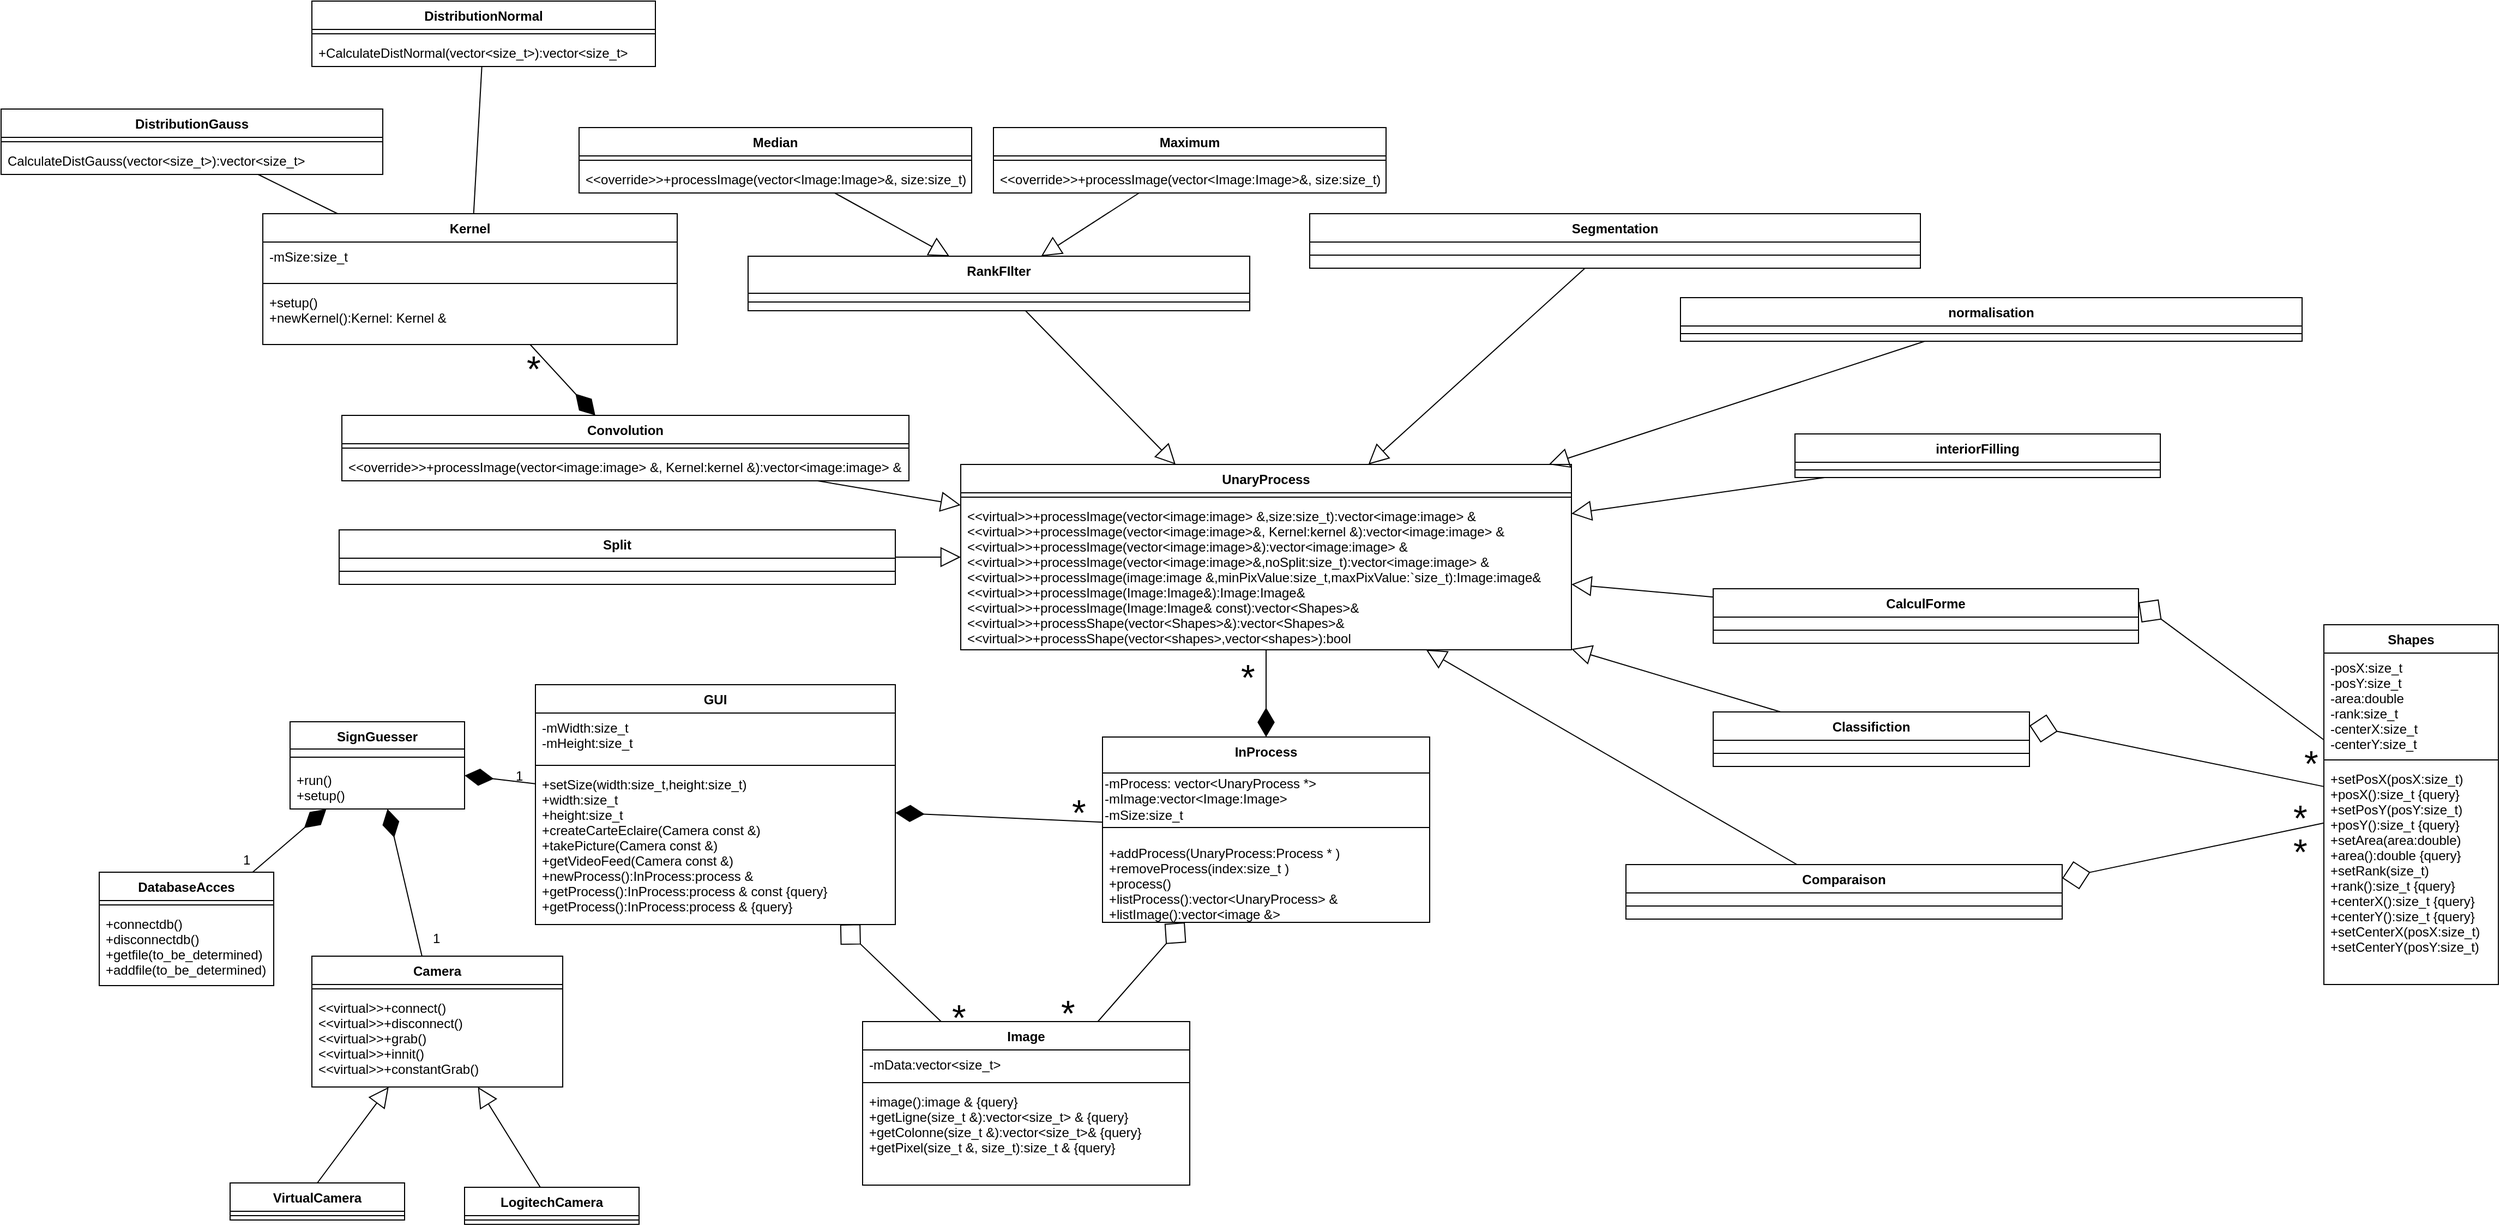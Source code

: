 <mxfile version="11.3.0" type="device" pages="1"><diagram id="PDiZhnMwtKH1z3-ArNgQ" name="Page-1"><mxGraphModel dx="1790" dy="1845" grid="1" gridSize="10" guides="1" tooltips="1" connect="1" arrows="1" fold="1" page="0" pageScale="1" pageWidth="850" pageHeight="1100" math="0" shadow="0"><root><mxCell id="0"/><mxCell id="1" parent="0"/><mxCell id="jT6UK49fK-MPnu4gzo5e-1" value="Camera" style="swimlane;fontStyle=1;align=center;verticalAlign=top;childLayout=stackLayout;horizontal=1;startSize=26;horizontalStack=0;resizeParent=1;resizeParentMax=0;resizeLast=0;collapsible=1;marginBottom=0;" parent="1" vertex="1"><mxGeometry x="285" y="493" width="230" height="120" as="geometry"/></mxCell><mxCell id="jT6UK49fK-MPnu4gzo5e-3" value="" style="line;strokeWidth=1;fillColor=none;align=left;verticalAlign=middle;spacingTop=-1;spacingLeft=3;spacingRight=3;rotatable=0;labelPosition=right;points=[];portConstraint=eastwest;" parent="jT6UK49fK-MPnu4gzo5e-1" vertex="1"><mxGeometry y="26" width="230" height="8" as="geometry"/></mxCell><mxCell id="jT6UK49fK-MPnu4gzo5e-4" value="&lt;&lt;virtual&gt;&gt;+connect()&#10;&lt;&lt;virtual&gt;&gt;+disconnect()&#10;&lt;&lt;virtual&gt;&gt;+grab()&#10;&lt;&lt;virtual&gt;&gt;+innit()&#10;&lt;&lt;virtual&gt;&gt;+constantGrab()" style="text;strokeColor=none;fillColor=none;align=left;verticalAlign=top;spacingLeft=4;spacingRight=4;overflow=hidden;rotatable=0;points=[[0,0.5],[1,0.5]];portConstraint=eastwest;" parent="jT6UK49fK-MPnu4gzo5e-1" vertex="1"><mxGeometry y="34" width="230" height="86" as="geometry"/></mxCell><mxCell id="jT6UK49fK-MPnu4gzo5e-17" value="LogitechCamera" style="swimlane;fontStyle=1;align=center;verticalAlign=top;childLayout=stackLayout;horizontal=1;startSize=26;horizontalStack=0;resizeParent=1;resizeParentMax=0;resizeLast=0;collapsible=1;marginBottom=0;" parent="1" vertex="1"><mxGeometry x="425" y="705" width="160" height="34" as="geometry"/></mxCell><mxCell id="jT6UK49fK-MPnu4gzo5e-19" value="" style="line;strokeWidth=1;fillColor=none;align=left;verticalAlign=middle;spacingTop=-1;spacingLeft=3;spacingRight=3;rotatable=0;labelPosition=right;points=[];portConstraint=eastwest;" parent="jT6UK49fK-MPnu4gzo5e-17" vertex="1"><mxGeometry y="26" width="160" height="8" as="geometry"/></mxCell><mxCell id="jT6UK49fK-MPnu4gzo5e-21" value="VirtualCamera" style="swimlane;fontStyle=1;align=center;verticalAlign=top;childLayout=stackLayout;horizontal=1;startSize=26;horizontalStack=0;resizeParent=1;resizeParentMax=0;resizeLast=0;collapsible=1;marginBottom=0;" parent="1" vertex="1"><mxGeometry x="210" y="701" width="160" height="34" as="geometry"/></mxCell><mxCell id="jT6UK49fK-MPnu4gzo5e-23" value="" style="line;strokeWidth=1;fillColor=none;align=left;verticalAlign=middle;spacingTop=-1;spacingLeft=3;spacingRight=3;rotatable=0;labelPosition=right;points=[];portConstraint=eastwest;" parent="jT6UK49fK-MPnu4gzo5e-21" vertex="1"><mxGeometry y="26" width="160" height="8" as="geometry"/></mxCell><mxCell id="jT6UK49fK-MPnu4gzo5e-25" value="" style="endArrow=block;endSize=16;endFill=0;html=1;exitX=0.5;exitY=0;exitDx=0;exitDy=0;" parent="1" source="jT6UK49fK-MPnu4gzo5e-21" target="jT6UK49fK-MPnu4gzo5e-1" edge="1"><mxGeometry x="-0.48" y="35" width="160" relative="1" as="geometry"><mxPoint x="430" y="836" as="sourcePoint"/><mxPoint x="590" y="836" as="targetPoint"/><mxPoint as="offset"/></mxGeometry></mxCell><mxCell id="jT6UK49fK-MPnu4gzo5e-26" value="" style="endArrow=block;endSize=16;endFill=0;html=1;" parent="1" source="jT6UK49fK-MPnu4gzo5e-17" target="jT6UK49fK-MPnu4gzo5e-1" edge="1"><mxGeometry x="-0.48" y="35" width="160" relative="1" as="geometry"><mxPoint x="730" y="700" as="sourcePoint"/><mxPoint x="788" y="636" as="targetPoint"/><mxPoint as="offset"/></mxGeometry></mxCell><mxCell id="jT6UK49fK-MPnu4gzo5e-27" value="UnaryProcess" style="swimlane;fontStyle=1;align=center;verticalAlign=top;childLayout=stackLayout;horizontal=1;startSize=26;horizontalStack=0;resizeParent=1;resizeParentMax=0;resizeLast=0;collapsible=1;marginBottom=0;" parent="1" vertex="1"><mxGeometry x="880" y="42" width="560" height="170" as="geometry"/></mxCell><mxCell id="jT6UK49fK-MPnu4gzo5e-29" value="" style="line;strokeWidth=1;fillColor=none;align=left;verticalAlign=middle;spacingTop=-1;spacingLeft=3;spacingRight=3;rotatable=0;labelPosition=right;points=[];portConstraint=eastwest;" parent="jT6UK49fK-MPnu4gzo5e-27" vertex="1"><mxGeometry y="26" width="560" height="8" as="geometry"/></mxCell><mxCell id="jT6UK49fK-MPnu4gzo5e-30" value="&lt;&lt;virtual&gt;&gt;+processImage(vector&lt;image:image&gt; &amp;,size:size_t):vector&lt;image:image&gt; &amp;&#10;&lt;&lt;virtual&gt;&gt;+processImage(vector&lt;image:image&gt;&amp;, Kernel:kernel &amp;):vector&lt;image:image&gt; &amp;&#10;&lt;&lt;virtual&gt;&gt;+processImage(vector&lt;image:image&gt;&amp;):vector&lt;image:image&gt; &amp;&#10;&lt;&lt;virtual&gt;&gt;+processImage(vector&lt;image:image&gt;&amp;,noSplit:size_t):vector&lt;image:image&gt; &amp;&#10;&lt;&lt;virtual&gt;&gt;+processImage(image:image &amp;,minPixValue:size_t,maxPixValue:`size_t):Image:image&amp;&#10;&lt;&lt;virtual&gt;&gt;+processImage(Image:Image&amp;):Image:Image&amp;&#10;&lt;&lt;virtual&gt;&gt;+processImage(Image:Image&amp; const):vector&lt;Shapes&gt;&amp;&#10;&lt;&lt;virtual&gt;&gt;+processShape(vector&lt;Shapes&gt;&amp;):vector&lt;Shapes&gt;&amp;&#10;&lt;&lt;virtual&gt;&gt;+processShape(vector&lt;shapes&gt;,vector&lt;shapes&gt;):bool" style="text;strokeColor=none;fillColor=none;align=left;verticalAlign=top;spacingLeft=4;spacingRight=4;overflow=hidden;rotatable=0;points=[[0,0.5],[1,0.5]];portConstraint=eastwest;" parent="jT6UK49fK-MPnu4gzo5e-27" vertex="1"><mxGeometry y="34" width="560" height="136" as="geometry"/></mxCell><mxCell id="jT6UK49fK-MPnu4gzo5e-39" value="Segmentation" style="swimlane;fontStyle=1;align=center;verticalAlign=top;childLayout=stackLayout;horizontal=1;startSize=26;horizontalStack=0;resizeParent=1;resizeParentMax=0;resizeLast=0;collapsible=1;marginBottom=0;" parent="1" vertex="1"><mxGeometry x="1200" y="-188" width="560" height="50" as="geometry"/></mxCell><mxCell id="jT6UK49fK-MPnu4gzo5e-41" value="" style="line;strokeWidth=1;fillColor=none;align=left;verticalAlign=middle;spacingTop=-1;spacingLeft=3;spacingRight=3;rotatable=0;labelPosition=right;points=[];portConstraint=eastwest;" parent="jT6UK49fK-MPnu4gzo5e-39" vertex="1"><mxGeometry y="26" width="560" height="24" as="geometry"/></mxCell><mxCell id="jT6UK49fK-MPnu4gzo5e-43" value="" style="endArrow=block;endSize=16;endFill=0;html=1;" parent="1" source="ra9tft4t25NeVBmugple-39" target="jT6UK49fK-MPnu4gzo5e-27" edge="1"><mxGeometry x="-0.48" y="35" width="160" relative="1" as="geometry"><mxPoint x="688.667" y="30.5" as="sourcePoint"/><mxPoint x="769.752" y="90" as="targetPoint"/><mxPoint as="offset"/></mxGeometry></mxCell><mxCell id="jT6UK49fK-MPnu4gzo5e-45" value="" style="endArrow=block;endSize=16;endFill=0;html=1;" parent="1" source="jT6UK49fK-MPnu4gzo5e-39" target="jT6UK49fK-MPnu4gzo5e-27" edge="1"><mxGeometry x="-0.48" y="35" width="160" relative="1" as="geometry"><mxPoint x="1031" y="140" as="sourcePoint"/><mxPoint x="1089.252" y="80" as="targetPoint"/><mxPoint as="offset"/></mxGeometry></mxCell><mxCell id="jT6UK49fK-MPnu4gzo5e-46" value="InProcess" style="swimlane;fontStyle=1;align=center;verticalAlign=top;childLayout=stackLayout;horizontal=1;startSize=33;horizontalStack=0;resizeParent=1;resizeParentMax=0;resizeLast=0;collapsible=1;marginBottom=0;" parent="1" vertex="1"><mxGeometry x="1010" y="292" width="300" height="170" as="geometry"/></mxCell><mxCell id="jT6UK49fK-MPnu4gzo5e-72" value="-mProcess: vector&amp;lt;UnaryProcess *&amp;gt;&lt;br&gt;-mImage:vector&amp;lt;Image:Image&amp;gt;&lt;br&gt;-mSize:size_t" style="text;html=1;resizable=0;points=[];autosize=1;align=left;verticalAlign=top;spacingTop=-4;fontSize=12;" parent="jT6UK49fK-MPnu4gzo5e-46" vertex="1"><mxGeometry y="33" width="300" height="40" as="geometry"/></mxCell><mxCell id="jT6UK49fK-MPnu4gzo5e-48" value="" style="line;strokeWidth=1;fillColor=none;align=left;verticalAlign=middle;spacingTop=-1;spacingLeft=3;spacingRight=3;rotatable=0;labelPosition=right;points=[];portConstraint=eastwest;" parent="jT6UK49fK-MPnu4gzo5e-46" vertex="1"><mxGeometry y="73" width="300" height="20" as="geometry"/></mxCell><mxCell id="jT6UK49fK-MPnu4gzo5e-49" value="+addProcess(UnaryProcess:Process * )&#10;+removeProcess(index:size_t )&#10;+process()&#10;+listProcess():vector&lt;UnaryProcess&gt; &amp;&#10;+listImage():vector&lt;image &amp;&gt;" style="text;strokeColor=none;fillColor=none;align=left;verticalAlign=top;spacingLeft=4;spacingRight=4;overflow=hidden;rotatable=0;points=[[0,0.5],[1,0.5]];portConstraint=eastwest;" parent="jT6UK49fK-MPnu4gzo5e-46" vertex="1"><mxGeometry y="93" width="300" height="77" as="geometry"/></mxCell><mxCell id="jT6UK49fK-MPnu4gzo5e-52" value="GUI" style="swimlane;fontStyle=1;align=center;verticalAlign=top;childLayout=stackLayout;horizontal=1;startSize=26;horizontalStack=0;resizeParent=1;resizeParentMax=0;resizeLast=0;collapsible=1;marginBottom=0;fontSize=12;" parent="1" vertex="1"><mxGeometry x="490" y="244" width="330" height="220" as="geometry"/></mxCell><mxCell id="jT6UK49fK-MPnu4gzo5e-53" value="-mWidth:size_t&#10;-mHeight:size_t&#10;" style="text;strokeColor=none;fillColor=none;align=left;verticalAlign=top;spacingLeft=4;spacingRight=4;overflow=hidden;rotatable=0;points=[[0,0.5],[1,0.5]];portConstraint=eastwest;" parent="jT6UK49fK-MPnu4gzo5e-52" vertex="1"><mxGeometry y="26" width="330" height="44" as="geometry"/></mxCell><mxCell id="jT6UK49fK-MPnu4gzo5e-54" value="" style="line;strokeWidth=1;fillColor=none;align=left;verticalAlign=middle;spacingTop=-1;spacingLeft=3;spacingRight=3;rotatable=0;labelPosition=right;points=[];portConstraint=eastwest;" parent="jT6UK49fK-MPnu4gzo5e-52" vertex="1"><mxGeometry y="70" width="330" height="8" as="geometry"/></mxCell><mxCell id="jT6UK49fK-MPnu4gzo5e-55" value="+setSize(width:size_t,height:size_t)&#10;+width:size_t&#10;+height:size_t&#10;+createCarteEclaire(Camera const &amp;)&#10;+takePicture(Camera const &amp;)&#10;+getVideoFeed(Camera const &amp;)&#10;+newProcess():InProcess:process &amp; &#10;+getProcess():InProcess:process &amp; const {query}&#10;+getProcess():InProcess:process &amp; {query}" style="text;strokeColor=none;fillColor=none;align=left;verticalAlign=top;spacingLeft=4;spacingRight=4;overflow=hidden;rotatable=0;points=[[0,0.5],[1,0.5]];portConstraint=eastwest;" parent="jT6UK49fK-MPnu4gzo5e-52" vertex="1"><mxGeometry y="78" width="330" height="142" as="geometry"/></mxCell><mxCell id="jT6UK49fK-MPnu4gzo5e-56" value="DatabaseAcces" style="swimlane;fontStyle=1;align=center;verticalAlign=top;childLayout=stackLayout;horizontal=1;startSize=26;horizontalStack=0;resizeParent=1;resizeParentMax=0;resizeLast=0;collapsible=1;marginBottom=0;fontSize=12;" parent="1" vertex="1"><mxGeometry x="90" y="416" width="160" height="104" as="geometry"/></mxCell><mxCell id="jT6UK49fK-MPnu4gzo5e-58" value="" style="line;strokeWidth=1;fillColor=none;align=left;verticalAlign=middle;spacingTop=-1;spacingLeft=3;spacingRight=3;rotatable=0;labelPosition=right;points=[];portConstraint=eastwest;" parent="jT6UK49fK-MPnu4gzo5e-56" vertex="1"><mxGeometry y="26" width="160" height="8" as="geometry"/></mxCell><mxCell id="jT6UK49fK-MPnu4gzo5e-59" value="+connectdb()&#10;+disconnectdb()&#10;+getfile(to_be_determined)&#10;+addfile(to_be_determined)" style="text;strokeColor=none;fillColor=none;align=left;verticalAlign=top;spacingLeft=4;spacingRight=4;overflow=hidden;rotatable=0;points=[[0,0.5],[1,0.5]];portConstraint=eastwest;" parent="jT6UK49fK-MPnu4gzo5e-56" vertex="1"><mxGeometry y="34" width="160" height="70" as="geometry"/></mxCell><mxCell id="jT6UK49fK-MPnu4gzo5e-60" value="SignGuesser" style="swimlane;fontStyle=1;align=center;verticalAlign=top;childLayout=stackLayout;horizontal=1;startSize=25;horizontalStack=0;resizeParent=1;resizeParentMax=0;resizeLast=0;collapsible=1;marginBottom=0;fontSize=12;" parent="1" vertex="1"><mxGeometry x="265" y="278" width="160" height="80" as="geometry"/></mxCell><mxCell id="jT6UK49fK-MPnu4gzo5e-62" value="" style="line;strokeWidth=1;fillColor=none;align=left;verticalAlign=middle;spacingTop=-1;spacingLeft=3;spacingRight=3;rotatable=0;labelPosition=right;points=[];portConstraint=eastwest;" parent="jT6UK49fK-MPnu4gzo5e-60" vertex="1"><mxGeometry y="25" width="160" height="15" as="geometry"/></mxCell><mxCell id="jT6UK49fK-MPnu4gzo5e-63" value="+run()&#10;+setup()" style="text;strokeColor=none;fillColor=none;align=left;verticalAlign=top;spacingLeft=4;spacingRight=4;overflow=hidden;rotatable=0;points=[[0,0.5],[1,0.5]];portConstraint=eastwest;" parent="jT6UK49fK-MPnu4gzo5e-60" vertex="1"><mxGeometry y="40" width="160" height="40" as="geometry"/></mxCell><mxCell id="jT6UK49fK-MPnu4gzo5e-89" value="1" style="text;html=1;resizable=0;points=[];autosize=1;align=left;verticalAlign=top;spacingTop=-4;fontSize=12;" parent="1" vertex="1"><mxGeometry x="470" y="317.5" width="20" height="20" as="geometry"/></mxCell><mxCell id="jT6UK49fK-MPnu4gzo5e-90" value="1" style="text;html=1;resizable=0;points=[];autosize=1;align=left;verticalAlign=top;spacingTop=-4;fontSize=12;" parent="1" vertex="1"><mxGeometry x="394" y="467" width="20" height="20" as="geometry"/></mxCell><mxCell id="dZitcG1kbYvTenkWODb6-11" value="*&lt;br style=&quot;font-size: 33px;&quot;&gt;" style="text;html=1;resizable=0;points=[];autosize=1;align=left;verticalAlign=top;spacingTop=-4;fontSize=33;" parent="1" vertex="1"><mxGeometry x="1135" y="215" width="20" height="20" as="geometry"/></mxCell><mxCell id="dZitcG1kbYvTenkWODb6-17" value="1" style="text;html=1;resizable=0;points=[];autosize=1;align=left;verticalAlign=top;spacingTop=-4;fontSize=12;" parent="1" vertex="1"><mxGeometry x="220" y="395" width="20" height="20" as="geometry"/></mxCell><mxCell id="dZitcG1kbYvTenkWODb6-31" value="*&lt;br style=&quot;font-size: 33px;&quot;&gt;" style="text;html=1;resizable=0;points=[];autosize=1;align=left;verticalAlign=top;spacingTop=-4;fontSize=33;" parent="1" vertex="1"><mxGeometry x="970" y="523" width="20" height="20" as="geometry"/></mxCell><mxCell id="dZitcG1kbYvTenkWODb6-36" value="Image" style="swimlane;fontStyle=1;align=center;verticalAlign=top;childLayout=stackLayout;horizontal=1;startSize=26;horizontalStack=0;resizeParent=1;resizeParentMax=0;resizeLast=0;collapsible=1;marginBottom=0;" parent="1" vertex="1"><mxGeometry x="790" y="553" width="300" height="150" as="geometry"/></mxCell><mxCell id="dZitcG1kbYvTenkWODb6-37" value="-mData:vector&lt;size_t&gt;" style="text;strokeColor=none;fillColor=none;align=left;verticalAlign=top;spacingLeft=4;spacingRight=4;overflow=hidden;rotatable=0;points=[[0,0.5],[1,0.5]];portConstraint=eastwest;" parent="dZitcG1kbYvTenkWODb6-36" vertex="1"><mxGeometry y="26" width="300" height="26" as="geometry"/></mxCell><mxCell id="dZitcG1kbYvTenkWODb6-38" value="" style="line;strokeWidth=1;fillColor=none;align=left;verticalAlign=middle;spacingTop=-1;spacingLeft=3;spacingRight=3;rotatable=0;labelPosition=right;points=[];portConstraint=eastwest;" parent="dZitcG1kbYvTenkWODb6-36" vertex="1"><mxGeometry y="52" width="300" height="8" as="geometry"/></mxCell><mxCell id="dZitcG1kbYvTenkWODb6-39" value="+image():image &amp; {query}&#10;+getLigne(size_t &amp;):vector&lt;size_t&gt; &amp; {query}&#10;+getColonne(size_t &amp;):vector&lt;size_t&gt;&amp; {query}&#10;+getPixel(size_t &amp;, size_t):size_t &amp; {query}&#10;" style="text;strokeColor=none;fillColor=none;align=left;verticalAlign=top;spacingLeft=4;spacingRight=4;overflow=hidden;rotatable=0;points=[[0,0.5],[1,0.5]];portConstraint=eastwest;" parent="dZitcG1kbYvTenkWODb6-36" vertex="1"><mxGeometry y="60" width="300" height="90" as="geometry"/></mxCell><mxCell id="ra9tft4t25NeVBmugple-1" value="normalisation" style="swimlane;fontStyle=1;align=center;verticalAlign=top;childLayout=stackLayout;horizontal=1;startSize=26;horizontalStack=0;resizeParent=1;resizeParentMax=0;resizeLast=0;collapsible=1;marginBottom=0;" parent="1" vertex="1"><mxGeometry x="1540" y="-111" width="570" height="40" as="geometry"/></mxCell><mxCell id="ra9tft4t25NeVBmugple-3" value="" style="line;strokeWidth=1;fillColor=none;align=left;verticalAlign=middle;spacingTop=-1;spacingLeft=3;spacingRight=3;rotatable=0;labelPosition=right;points=[];portConstraint=eastwest;" parent="ra9tft4t25NeVBmugple-1" vertex="1"><mxGeometry y="26" width="570" height="14" as="geometry"/></mxCell><mxCell id="ra9tft4t25NeVBmugple-5" value="" style="endArrow=block;endSize=16;endFill=0;html=1;" parent="1" source="ra9tft4t25NeVBmugple-1" target="jT6UK49fK-MPnu4gzo5e-27" edge="1"><mxGeometry x="-0.48" y="35" width="160" relative="1" as="geometry"><mxPoint x="1229.833" y="110" as="sourcePoint"/><mxPoint x="1111.206" y="165" as="targetPoint"/><mxPoint as="offset"/></mxGeometry></mxCell><mxCell id="ra9tft4t25NeVBmugple-9" value="" style="endArrow=diamondThin;endFill=1;endSize=24;html=1;" parent="1" source="jT6UK49fK-MPnu4gzo5e-52" target="jT6UK49fK-MPnu4gzo5e-60" edge="1"><mxGeometry width="160" relative="1" as="geometry"><mxPoint x="364.362" y="368" as="sourcePoint"/><mxPoint x="395.957" y="503" as="targetPoint"/></mxGeometry></mxCell><mxCell id="ra9tft4t25NeVBmugple-10" value="" style="endArrow=diamondThin;endFill=1;endSize=24;html=1;" parent="1" source="jT6UK49fK-MPnu4gzo5e-56" target="jT6UK49fK-MPnu4gzo5e-60" edge="1"><mxGeometry width="160" relative="1" as="geometry"><mxPoint x="340" y="400.794" as="sourcePoint"/><mxPoint x="285" y="391.304" as="targetPoint"/></mxGeometry></mxCell><mxCell id="ra9tft4t25NeVBmugple-11" value="" style="endArrow=diamondThin;endFill=1;endSize=24;html=1;" parent="1" source="jT6UK49fK-MPnu4gzo5e-1" target="jT6UK49fK-MPnu4gzo5e-60" edge="1"><mxGeometry width="160" relative="1" as="geometry"><mxPoint x="372.5" y="415.794" as="sourcePoint"/><mxPoint x="317.5" y="406.304" as="targetPoint"/></mxGeometry></mxCell><mxCell id="ra9tft4t25NeVBmugple-14" value="" style="endArrow=diamondThin;endFill=1;endSize=24;html=1;" parent="1" source="jT6UK49fK-MPnu4gzo5e-27" target="jT6UK49fK-MPnu4gzo5e-46" edge="1"><mxGeometry width="160" relative="1" as="geometry"><mxPoint x="1091.687" y="277" as="sourcePoint"/><mxPoint x="1028.225" y="200" as="targetPoint"/></mxGeometry></mxCell><mxCell id="ra9tft4t25NeVBmugple-18" value="" style="endArrow=block;endSize=16;endFill=0;html=1;" parent="1" source="ra9tft4t25NeVBmugple-58" target="ra9tft4t25NeVBmugple-53" edge="1"><mxGeometry x="-0.48" y="35" width="160" relative="1" as="geometry"><mxPoint x="902.653" y="-177" as="sourcePoint"/><mxPoint x="871.25" y="-50" as="targetPoint"/><mxPoint as="offset"/></mxGeometry></mxCell><mxCell id="ra9tft4t25NeVBmugple-19" value="" style="endArrow=block;endSize=16;endFill=0;html=1;" parent="1" source="ra9tft4t25NeVBmugple-53" target="jT6UK49fK-MPnu4gzo5e-27" edge="1"><mxGeometry x="-0.48" y="35" width="160" relative="1" as="geometry"><mxPoint x="855.152" y="-16" as="sourcePoint"/><mxPoint x="780.706" y="125" as="targetPoint"/><mxPoint as="offset"/></mxGeometry></mxCell><mxCell id="ra9tft4t25NeVBmugple-20" value="" style="endArrow=block;endSize=16;endFill=0;html=1;" parent="1" source="ra9tft4t25NeVBmugple-62" target="ra9tft4t25NeVBmugple-53" edge="1"><mxGeometry x="-0.48" y="35" width="160" relative="1" as="geometry"><mxPoint x="744.04" y="-181" as="sourcePoint"/><mxPoint x="828.75" y="-50" as="targetPoint"/><mxPoint as="offset"/></mxGeometry></mxCell><mxCell id="ra9tft4t25NeVBmugple-22" value="Kernel" style="swimlane;fontStyle=1;align=center;verticalAlign=top;childLayout=stackLayout;horizontal=1;startSize=26;horizontalStack=0;resizeParent=1;resizeParentMax=0;resizeLast=0;collapsible=1;marginBottom=0;" parent="1" vertex="1"><mxGeometry x="240" y="-188" width="380" height="120" as="geometry"/></mxCell><mxCell id="ra9tft4t25NeVBmugple-23" value="-mSize:size_t" style="text;strokeColor=none;fillColor=none;align=left;verticalAlign=top;spacingLeft=4;spacingRight=4;overflow=hidden;rotatable=0;points=[[0,0.5],[1,0.5]];portConstraint=eastwest;" parent="ra9tft4t25NeVBmugple-22" vertex="1"><mxGeometry y="26" width="380" height="34" as="geometry"/></mxCell><mxCell id="ra9tft4t25NeVBmugple-24" value="" style="line;strokeWidth=1;fillColor=none;align=left;verticalAlign=middle;spacingTop=-1;spacingLeft=3;spacingRight=3;rotatable=0;labelPosition=right;points=[];portConstraint=eastwest;" parent="ra9tft4t25NeVBmugple-22" vertex="1"><mxGeometry y="60" width="380" height="8" as="geometry"/></mxCell><mxCell id="ra9tft4t25NeVBmugple-25" value="+setup()&#10;+newKernel():Kernel: Kernel &amp;" style="text;strokeColor=none;fillColor=none;align=left;verticalAlign=top;spacingLeft=4;spacingRight=4;overflow=hidden;rotatable=0;points=[[0,0.5],[1,0.5]];portConstraint=eastwest;" parent="ra9tft4t25NeVBmugple-22" vertex="1"><mxGeometry y="68" width="380" height="52" as="geometry"/></mxCell><mxCell id="ra9tft4t25NeVBmugple-26" value="" style="endArrow=diamondThin;endFill=1;endSize=24;html=1;" parent="1" source="jT6UK49fK-MPnu4gzo5e-46" target="jT6UK49fK-MPnu4gzo5e-52" edge="1"><mxGeometry width="160" relative="1" as="geometry"><mxPoint x="811.725" y="278" as="sourcePoint"/><mxPoint x="875.187" y="355" as="targetPoint"/></mxGeometry></mxCell><mxCell id="ra9tft4t25NeVBmugple-27" value="*&lt;br style=&quot;font-size: 33px;&quot;&gt;" style="text;html=1;resizable=0;points=[];autosize=1;align=left;verticalAlign=top;spacingTop=-4;fontSize=33;" parent="1" vertex="1"><mxGeometry x="980" y="339" width="20" height="20" as="geometry"/></mxCell><mxCell id="ra9tft4t25NeVBmugple-29" value="interiorFilling" style="swimlane;fontStyle=1;align=center;verticalAlign=top;childLayout=stackLayout;horizontal=1;startSize=26;horizontalStack=0;resizeParent=1;resizeParentMax=0;resizeLast=0;collapsible=1;marginBottom=0;" parent="1" vertex="1"><mxGeometry x="1645" y="14" width="335" height="40" as="geometry"/></mxCell><mxCell id="ra9tft4t25NeVBmugple-30" value="" style="line;strokeWidth=1;fillColor=none;align=left;verticalAlign=middle;spacingTop=-1;spacingLeft=3;spacingRight=3;rotatable=0;labelPosition=right;points=[];portConstraint=eastwest;" parent="ra9tft4t25NeVBmugple-29" vertex="1"><mxGeometry y="26" width="335" height="14" as="geometry"/></mxCell><mxCell id="ra9tft4t25NeVBmugple-31" value="" style="endArrow=block;endSize=16;endFill=0;html=1;" parent="1" source="ra9tft4t25NeVBmugple-29" target="jT6UK49fK-MPnu4gzo5e-27" edge="1"><mxGeometry x="-0.48" y="35" width="160" relative="1" as="geometry"><mxPoint x="1211.833" y="62" as="sourcePoint"/><mxPoint x="1005" y="135" as="targetPoint"/><mxPoint as="offset"/></mxGeometry></mxCell><mxCell id="ra9tft4t25NeVBmugple-32" value="CalculForme" style="swimlane;fontStyle=1;align=center;verticalAlign=top;childLayout=stackLayout;horizontal=1;startSize=26;horizontalStack=0;resizeParent=1;resizeParentMax=0;resizeLast=0;collapsible=1;marginBottom=0;" parent="1" vertex="1"><mxGeometry x="1570" y="156" width="390" height="50" as="geometry"/></mxCell><mxCell id="ra9tft4t25NeVBmugple-33" value="" style="line;strokeWidth=1;fillColor=none;align=left;verticalAlign=middle;spacingTop=-1;spacingLeft=3;spacingRight=3;rotatable=0;labelPosition=right;points=[];portConstraint=eastwest;" parent="ra9tft4t25NeVBmugple-32" vertex="1"><mxGeometry y="26" width="390" height="24" as="geometry"/></mxCell><mxCell id="ra9tft4t25NeVBmugple-34" value="Classifiction" style="swimlane;fontStyle=1;align=center;verticalAlign=top;childLayout=stackLayout;horizontal=1;startSize=26;horizontalStack=0;resizeParent=1;resizeParentMax=0;resizeLast=0;collapsible=1;marginBottom=0;" parent="1" vertex="1"><mxGeometry x="1570" y="269" width="290" height="50" as="geometry"/></mxCell><mxCell id="ra9tft4t25NeVBmugple-35" value="" style="line;strokeWidth=1;fillColor=none;align=left;verticalAlign=middle;spacingTop=-1;spacingLeft=3;spacingRight=3;rotatable=0;labelPosition=right;points=[];portConstraint=eastwest;" parent="ra9tft4t25NeVBmugple-34" vertex="1"><mxGeometry y="26" width="290" height="24" as="geometry"/></mxCell><mxCell id="ra9tft4t25NeVBmugple-37" value="" style="endArrow=block;endSize=16;endFill=0;html=1;" parent="1" source="ra9tft4t25NeVBmugple-32" target="jT6UK49fK-MPnu4gzo5e-27" edge="1"><mxGeometry x="-0.48" y="35" width="160" relative="1" as="geometry"><mxPoint x="1260" y="129.381" as="sourcePoint"/><mxPoint x="1110" y="145.095" as="targetPoint"/><mxPoint as="offset"/></mxGeometry></mxCell><mxCell id="ra9tft4t25NeVBmugple-38" value="" style="endArrow=block;endSize=16;endFill=0;html=1;" parent="1" source="ra9tft4t25NeVBmugple-34" target="jT6UK49fK-MPnu4gzo5e-27" edge="1"><mxGeometry x="-0.48" y="35" width="160" relative="1" as="geometry"><mxPoint x="1230" y="189.881" as="sourcePoint"/><mxPoint x="1080" y="205.595" as="targetPoint"/><mxPoint as="offset"/></mxGeometry></mxCell><mxCell id="ra9tft4t25NeVBmugple-39" value="Convolution" style="swimlane;fontStyle=1;align=center;verticalAlign=top;childLayout=stackLayout;horizontal=1;startSize=26;horizontalStack=0;resizeParent=1;resizeParentMax=0;resizeLast=0;collapsible=1;marginBottom=0;" parent="1" vertex="1"><mxGeometry x="312.5" y="-3" width="520" height="60" as="geometry"/></mxCell><mxCell id="ra9tft4t25NeVBmugple-41" value="" style="line;strokeWidth=1;fillColor=none;align=left;verticalAlign=middle;spacingTop=-1;spacingLeft=3;spacingRight=3;rotatable=0;labelPosition=right;points=[];portConstraint=eastwest;" parent="ra9tft4t25NeVBmugple-39" vertex="1"><mxGeometry y="26" width="520" height="8" as="geometry"/></mxCell><mxCell id="ra9tft4t25NeVBmugple-42" value="&lt;&lt;override&gt;&gt;+processImage(vector&lt;image:image&gt; &amp;, Kernel:kernel &amp;):vector&lt;image:image&gt; &amp;" style="text;strokeColor=none;fillColor=none;align=left;verticalAlign=top;spacingLeft=4;spacingRight=4;overflow=hidden;rotatable=0;points=[[0,0.5],[1,0.5]];portConstraint=eastwest;" parent="ra9tft4t25NeVBmugple-39" vertex="1"><mxGeometry y="34" width="520" height="26" as="geometry"/></mxCell><mxCell id="ra9tft4t25NeVBmugple-51" value="*&lt;br style=&quot;font-size: 33px;&quot;&gt;" style="text;html=1;resizable=0;points=[];autosize=1;align=left;verticalAlign=top;spacingTop=-4;fontSize=33;direction=south;" parent="1" vertex="1"><mxGeometry x="480" y="-68" width="20" height="20" as="geometry"/></mxCell><mxCell id="ra9tft4t25NeVBmugple-52" value="" style="endArrow=diamondThin;endFill=1;endSize=24;html=1;" parent="1" source="ra9tft4t25NeVBmugple-22" target="ra9tft4t25NeVBmugple-39" edge="1"><mxGeometry width="160" relative="1" as="geometry"><mxPoint x="570.225" y="-101" as="sourcePoint"/><mxPoint x="633.687" y="-24" as="targetPoint"/></mxGeometry></mxCell><mxCell id="ra9tft4t25NeVBmugple-53" value="RankFIlter" style="swimlane;fontStyle=1;align=center;verticalAlign=top;childLayout=stackLayout;horizontal=1;startSize=34;horizontalStack=0;resizeParent=1;resizeParentMax=0;resizeLast=0;collapsible=1;marginBottom=0;" parent="1" vertex="1"><mxGeometry x="685" y="-149" width="460" height="50" as="geometry"/></mxCell><mxCell id="ra9tft4t25NeVBmugple-55" value="" style="line;strokeWidth=1;fillColor=none;align=left;verticalAlign=middle;spacingTop=-1;spacingLeft=3;spacingRight=3;rotatable=0;labelPosition=right;points=[];portConstraint=eastwest;" parent="ra9tft4t25NeVBmugple-53" vertex="1"><mxGeometry y="34" width="460" height="16" as="geometry"/></mxCell><mxCell id="ra9tft4t25NeVBmugple-58" value="Maximum" style="swimlane;fontStyle=1;align=center;verticalAlign=top;childLayout=stackLayout;horizontal=1;startSize=26;horizontalStack=0;resizeParent=1;resizeParentMax=0;resizeLast=0;collapsible=1;marginBottom=0;" parent="1" vertex="1"><mxGeometry x="910" y="-267" width="360" height="60" as="geometry"/></mxCell><mxCell id="ra9tft4t25NeVBmugple-60" value="" style="line;strokeWidth=1;fillColor=none;align=left;verticalAlign=middle;spacingTop=-1;spacingLeft=3;spacingRight=3;rotatable=0;labelPosition=right;points=[];portConstraint=eastwest;" parent="ra9tft4t25NeVBmugple-58" vertex="1"><mxGeometry y="26" width="360" height="8" as="geometry"/></mxCell><mxCell id="ra9tft4t25NeVBmugple-65" value="&lt;&lt;override&gt;&gt;+processImage(vector&lt;Image:Image&gt;&amp;, size:size_t):vector&lt;Image&gt;&amp;" style="text;strokeColor=none;fillColor=none;align=left;verticalAlign=top;spacingLeft=4;spacingRight=4;overflow=hidden;rotatable=0;points=[[0,0.5],[1,0.5]];portConstraint=eastwest;" parent="ra9tft4t25NeVBmugple-58" vertex="1"><mxGeometry y="34" width="360" height="26" as="geometry"/></mxCell><mxCell id="ra9tft4t25NeVBmugple-62" value="Median" style="swimlane;fontStyle=1;align=center;verticalAlign=top;childLayout=stackLayout;horizontal=1;startSize=26;horizontalStack=0;resizeParent=1;resizeParentMax=0;resizeLast=0;collapsible=1;marginBottom=0;" parent="1" vertex="1"><mxGeometry x="530" y="-267" width="360" height="60" as="geometry"/></mxCell><mxCell id="ra9tft4t25NeVBmugple-64" value="" style="line;strokeWidth=1;fillColor=none;align=left;verticalAlign=middle;spacingTop=-1;spacingLeft=3;spacingRight=3;rotatable=0;labelPosition=right;points=[];portConstraint=eastwest;" parent="ra9tft4t25NeVBmugple-62" vertex="1"><mxGeometry y="26" width="360" height="8" as="geometry"/></mxCell><mxCell id="TRg2iVpOUqiseky8Laox-1" value="&lt;&lt;override&gt;&gt;+processImage(vector&lt;Image:Image&gt;&amp;, size:size_t):vector&lt;Image&gt;&amp;" style="text;strokeColor=none;fillColor=none;align=left;verticalAlign=top;spacingLeft=4;spacingRight=4;overflow=hidden;rotatable=0;points=[[0,0.5],[1,0.5]];portConstraint=eastwest;" vertex="1" parent="ra9tft4t25NeVBmugple-62"><mxGeometry y="34" width="360" height="26" as="geometry"/></mxCell><mxCell id="ra9tft4t25NeVBmugple-67" value="DistributionGauss" style="swimlane;fontStyle=1;align=center;verticalAlign=top;childLayout=stackLayout;horizontal=1;startSize=26;horizontalStack=0;resizeParent=1;resizeParentMax=0;resizeLast=0;collapsible=1;marginBottom=0;" parent="1" vertex="1"><mxGeometry y="-284" width="350" height="60" as="geometry"/></mxCell><mxCell id="ra9tft4t25NeVBmugple-69" value="" style="line;strokeWidth=1;fillColor=none;align=left;verticalAlign=middle;spacingTop=-1;spacingLeft=3;spacingRight=3;rotatable=0;labelPosition=right;points=[];portConstraint=eastwest;" parent="ra9tft4t25NeVBmugple-67" vertex="1"><mxGeometry y="26" width="350" height="8" as="geometry"/></mxCell><mxCell id="ra9tft4t25NeVBmugple-70" value="CalculateDistGauss(vector&lt;size_t&gt;):vector&lt;size_t&gt;" style="text;strokeColor=none;fillColor=none;align=left;verticalAlign=top;spacingLeft=4;spacingRight=4;overflow=hidden;rotatable=0;points=[[0,0.5],[1,0.5]];portConstraint=eastwest;" parent="ra9tft4t25NeVBmugple-67" vertex="1"><mxGeometry y="34" width="350" height="26" as="geometry"/></mxCell><mxCell id="ra9tft4t25NeVBmugple-71" value="DistributionNormal" style="swimlane;fontStyle=1;align=center;verticalAlign=top;childLayout=stackLayout;horizontal=1;startSize=26;horizontalStack=0;resizeParent=1;resizeParentMax=0;resizeLast=0;collapsible=1;marginBottom=0;" parent="1" vertex="1"><mxGeometry x="285" y="-383" width="315" height="60" as="geometry"/></mxCell><mxCell id="ra9tft4t25NeVBmugple-73" value="" style="line;strokeWidth=1;fillColor=none;align=left;verticalAlign=middle;spacingTop=-1;spacingLeft=3;spacingRight=3;rotatable=0;labelPosition=right;points=[];portConstraint=eastwest;" parent="ra9tft4t25NeVBmugple-71" vertex="1"><mxGeometry y="26" width="315" height="8" as="geometry"/></mxCell><mxCell id="ra9tft4t25NeVBmugple-74" value="+CalculateDistNormal(vector&lt;size_t&gt;):vector&lt;size_t&gt;" style="text;strokeColor=none;fillColor=none;align=left;verticalAlign=top;spacingLeft=4;spacingRight=4;overflow=hidden;rotatable=0;points=[[0,0.5],[1,0.5]];portConstraint=eastwest;" parent="ra9tft4t25NeVBmugple-71" vertex="1"><mxGeometry y="34" width="315" height="26" as="geometry"/></mxCell><mxCell id="KAaUi7GHJMQ65Sntel4m-3" value="" style="endArrow=none;html=1;" parent="1" source="ra9tft4t25NeVBmugple-22" target="ra9tft4t25NeVBmugple-67" edge="1"><mxGeometry width="50" height="50" relative="1" as="geometry"><mxPoint x="145" y="-111" as="sourcePoint"/><mxPoint x="195" y="-161" as="targetPoint"/></mxGeometry></mxCell><mxCell id="KAaUi7GHJMQ65Sntel4m-4" value="" style="endArrow=none;html=1;" parent="1" source="ra9tft4t25NeVBmugple-22" target="ra9tft4t25NeVBmugple-71" edge="1"><mxGeometry width="50" height="50" relative="1" as="geometry"><mxPoint x="480" y="-227.724" as="sourcePoint"/><mxPoint x="408.761" y="-254.5" as="targetPoint"/></mxGeometry></mxCell><mxCell id="KAaUi7GHJMQ65Sntel4m-6" value="Split" style="swimlane;fontStyle=1;align=center;verticalAlign=top;childLayout=stackLayout;horizontal=1;startSize=26;horizontalStack=0;resizeParent=1;resizeParentMax=0;resizeLast=0;collapsible=1;marginBottom=0;" parent="1" vertex="1"><mxGeometry x="310" y="102" width="510" height="50" as="geometry"/></mxCell><mxCell id="KAaUi7GHJMQ65Sntel4m-8" value="" style="line;strokeWidth=1;fillColor=none;align=left;verticalAlign=middle;spacingTop=-1;spacingLeft=3;spacingRight=3;rotatable=0;labelPosition=right;points=[];portConstraint=eastwest;" parent="KAaUi7GHJMQ65Sntel4m-6" vertex="1"><mxGeometry y="26" width="510" height="24" as="geometry"/></mxCell><mxCell id="KAaUi7GHJMQ65Sntel4m-10" value="" style="endArrow=block;endSize=16;endFill=0;html=1;" parent="1" source="KAaUi7GHJMQ65Sntel4m-6" target="jT6UK49fK-MPnu4gzo5e-27" edge="1"><mxGeometry x="-0.48" y="35" width="160" relative="1" as="geometry"><mxPoint x="710" y="105.713" as="sourcePoint"/><mxPoint x="930" y="135.648" as="targetPoint"/><mxPoint as="offset"/></mxGeometry></mxCell><mxCell id="TRg2iVpOUqiseky8Laox-4" value="*&lt;br style=&quot;font-size: 33px;&quot;&gt;" style="text;html=1;resizable=0;points=[];autosize=1;align=left;verticalAlign=top;spacingTop=-4;fontSize=33;" vertex="1" parent="1"><mxGeometry x="870" y="527" width="20" height="20" as="geometry"/></mxCell><mxCell id="TRg2iVpOUqiseky8Laox-16" value="*&lt;br style=&quot;font-size: 33px;&quot;&gt;" style="text;html=1;resizable=0;points=[];autosize=1;align=left;verticalAlign=top;spacingTop=-4;fontSize=33;" vertex="1" parent="1"><mxGeometry x="2100" y="344" width="20" height="20" as="geometry"/></mxCell><mxCell id="TRg2iVpOUqiseky8Laox-18" value="" style="endArrow=diamond;endFill=0;endSize=24;html=1;fontStyle=1;entryX=1;entryY=0.25;entryDx=0;entryDy=0;" edge="1" parent="1" source="TRg2iVpOUqiseky8Laox-21" target="ra9tft4t25NeVBmugple-32"><mxGeometry width="160" relative="1" as="geometry"><mxPoint x="1990" y="302.172" as="sourcePoint"/><mxPoint x="1730" y="542" as="targetPoint"/></mxGeometry></mxCell><mxCell id="TRg2iVpOUqiseky8Laox-19" value="" style="endArrow=diamond;endFill=0;endSize=24;html=1;fontStyle=1;" edge="1" parent="1" source="dZitcG1kbYvTenkWODb6-36" target="jT6UK49fK-MPnu4gzo5e-46"><mxGeometry width="160" relative="1" as="geometry"><mxPoint x="990" y="550" as="sourcePoint"/><mxPoint x="1121.25" y="493.0" as="targetPoint"/></mxGeometry></mxCell><mxCell id="TRg2iVpOUqiseky8Laox-20" value="" style="endArrow=diamond;endFill=0;endSize=24;html=1;fontStyle=1;" edge="1" parent="1" source="dZitcG1kbYvTenkWODb6-36" target="jT6UK49fK-MPnu4gzo5e-52"><mxGeometry width="160" relative="1" as="geometry"><mxPoint x="631.5" y="593" as="sourcePoint"/><mxPoint x="738.167" y="465" as="targetPoint"/></mxGeometry></mxCell><mxCell id="TRg2iVpOUqiseky8Laox-21" value="Shapes" style="swimlane;fontStyle=1;align=center;verticalAlign=top;childLayout=stackLayout;horizontal=1;startSize=26;horizontalStack=0;resizeParent=1;resizeParentMax=0;resizeLast=0;collapsible=1;marginBottom=0;" vertex="1" parent="1"><mxGeometry x="2130" y="189" width="160" height="330" as="geometry"/></mxCell><mxCell id="TRg2iVpOUqiseky8Laox-22" value="-posX:size_t&#10;-posY:size_t&#10;-area:double&#10;-rank:size_t&#10;-centerX:size_t&#10;-centerY:size_t" style="text;strokeColor=none;fillColor=none;align=left;verticalAlign=top;spacingLeft=4;spacingRight=4;overflow=hidden;rotatable=0;points=[[0,0.5],[1,0.5]];portConstraint=eastwest;" vertex="1" parent="TRg2iVpOUqiseky8Laox-21"><mxGeometry y="26" width="160" height="94" as="geometry"/></mxCell><mxCell id="TRg2iVpOUqiseky8Laox-23" value="" style="line;strokeWidth=1;fillColor=none;align=left;verticalAlign=middle;spacingTop=-1;spacingLeft=3;spacingRight=3;rotatable=0;labelPosition=right;points=[];portConstraint=eastwest;" vertex="1" parent="TRg2iVpOUqiseky8Laox-21"><mxGeometry y="120" width="160" height="8" as="geometry"/></mxCell><mxCell id="TRg2iVpOUqiseky8Laox-24" value="+setPosX(posX:size_t)&#10;+posX():size_t {query}&#10;+setPosY(posY:size_t)&#10;+posY():size_t {query}&#10;+setArea(area:double)&#10;+area():double {query}&#10;+setRank(size_t)&#10;+rank():size_t {query}&#10;+centerX():size_t {query}&#10;+centerY():size_t {query}&#10;+setCenterX(posX:size_t)&#10;+setCenterY(posY:size_t)&#10;" style="text;strokeColor=none;fillColor=none;align=left;verticalAlign=top;spacingLeft=4;spacingRight=4;overflow=hidden;rotatable=0;points=[[0,0.5],[1,0.5]];portConstraint=eastwest;" vertex="1" parent="TRg2iVpOUqiseky8Laox-21"><mxGeometry y="128" width="160" height="202" as="geometry"/></mxCell><mxCell id="TRg2iVpOUqiseky8Laox-29" value="Comparaison" style="swimlane;fontStyle=1;align=center;verticalAlign=top;childLayout=stackLayout;horizontal=1;startSize=26;horizontalStack=0;resizeParent=1;resizeParentMax=0;resizeLast=0;collapsible=1;marginBottom=0;" vertex="1" parent="1"><mxGeometry x="1490" y="409" width="400" height="50" as="geometry"/></mxCell><mxCell id="TRg2iVpOUqiseky8Laox-31" value="" style="line;strokeWidth=1;fillColor=none;align=left;verticalAlign=middle;spacingTop=-1;spacingLeft=3;spacingRight=3;rotatable=0;labelPosition=right;points=[];portConstraint=eastwest;" vertex="1" parent="TRg2iVpOUqiseky8Laox-29"><mxGeometry y="26" width="400" height="24" as="geometry"/></mxCell><mxCell id="TRg2iVpOUqiseky8Laox-33" value="" style="endArrow=block;endSize=16;endFill=0;html=1;" edge="1" parent="1" source="TRg2iVpOUqiseky8Laox-29" target="jT6UK49fK-MPnu4gzo5e-27"><mxGeometry x="-0.48" y="35" width="160" relative="1" as="geometry"><mxPoint x="1551.931" y="345" as="sourcePoint"/><mxPoint x="1370.121" y="288.0" as="targetPoint"/><mxPoint as="offset"/></mxGeometry></mxCell><mxCell id="TRg2iVpOUqiseky8Laox-34" value="" style="endArrow=diamond;endFill=0;endSize=24;html=1;fontStyle=1;entryX=1;entryY=0.25;entryDx=0;entryDy=0;" edge="1" parent="1" source="TRg2iVpOUqiseky8Laox-21" target="ra9tft4t25NeVBmugple-34"><mxGeometry width="160" relative="1" as="geometry"><mxPoint x="2000" y="428.075" as="sourcePoint"/><mxPoint x="1795.978" y="288.0" as="targetPoint"/></mxGeometry></mxCell><mxCell id="TRg2iVpOUqiseky8Laox-35" value="" style="endArrow=diamond;endFill=0;endSize=24;html=1;fontStyle=1;entryX=1;entryY=0.25;entryDx=0;entryDy=0;" edge="1" parent="1" source="TRg2iVpOUqiseky8Laox-21" target="TRg2iVpOUqiseky8Laox-29"><mxGeometry width="160" relative="1" as="geometry"><mxPoint x="2062" y="633.075" as="sourcePoint"/><mxPoint x="1857.978" y="493.0" as="targetPoint"/></mxGeometry></mxCell><mxCell id="TRg2iVpOUqiseky8Laox-36" value="*&lt;br style=&quot;font-size: 33px;&quot;&gt;" style="text;html=1;resizable=0;points=[];autosize=1;align=left;verticalAlign=top;spacingTop=-4;fontSize=33;" vertex="1" parent="1"><mxGeometry x="2100" y="375" width="20" height="20" as="geometry"/></mxCell><mxCell id="TRg2iVpOUqiseky8Laox-39" value="*&lt;br style=&quot;font-size: 33px;&quot;&gt;" style="text;html=1;resizable=0;points=[];autosize=1;align=left;verticalAlign=top;spacingTop=-4;fontSize=33;" vertex="1" parent="1"><mxGeometry x="2110" y="294" width="20" height="20" as="geometry"/></mxCell></root></mxGraphModel></diagram></mxfile>
